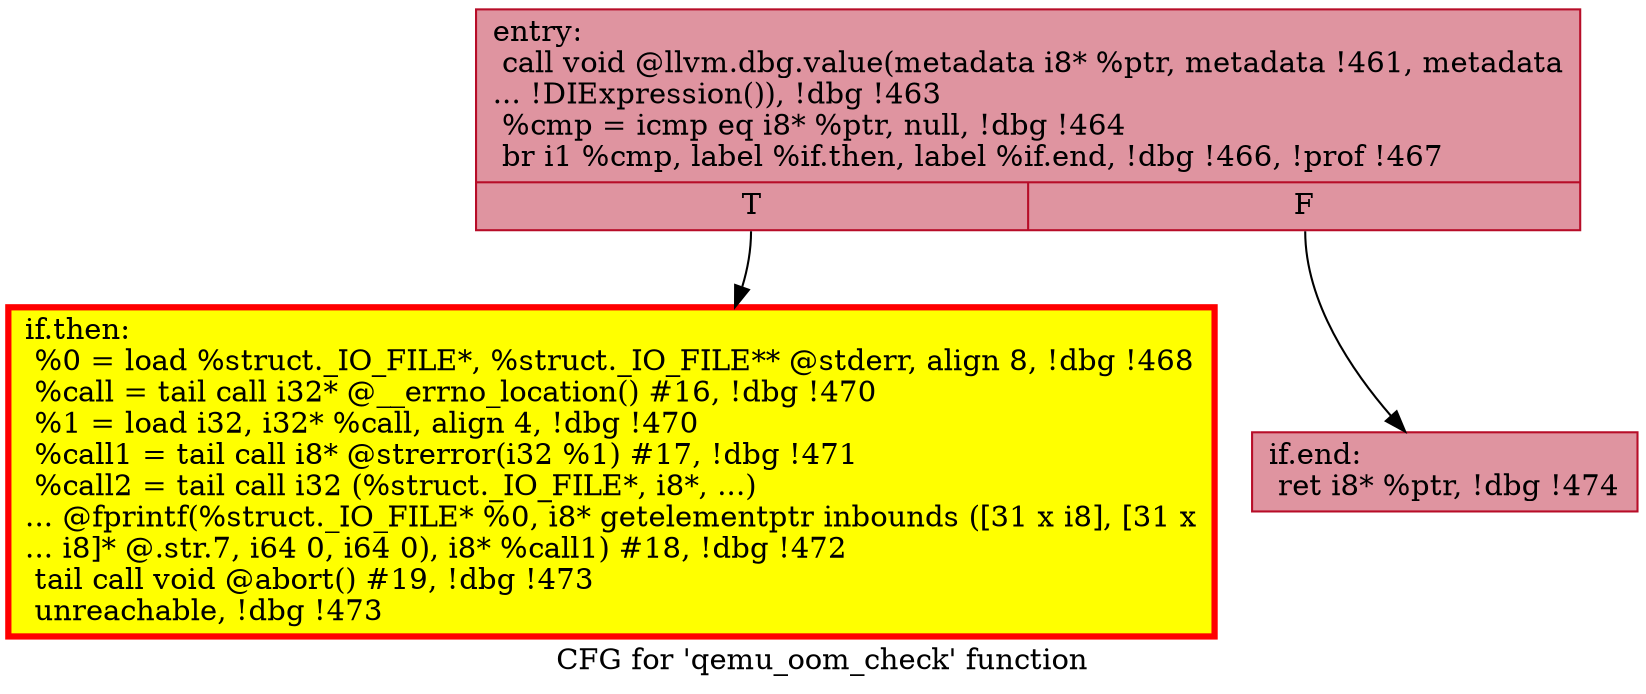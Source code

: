 digraph "CFG for 'qemu_oom_check' function" {
	label="CFG for 'qemu_oom_check' function";

	Node0x55834e126e80 [shape=record,color="#b70d28ff", style=filled, fillcolor="#b70d2870",label="{entry:\l  call void @llvm.dbg.value(metadata i8* %ptr, metadata !461, metadata\l... !DIExpression()), !dbg !463\l  %cmp = icmp eq i8* %ptr, null, !dbg !464\l  br i1 %cmp, label %if.then, label %if.end, !dbg !466, !prof !467\l|{<s0>T|<s1>F}}"];
	Node0x55834e126e80:s0 -> Node0x55834e12e420;
	Node0x55834e126e80:s1 -> Node0x55834e12e880;
	Node0x55834e12e420 [shape=record,penwidth=3.0, style="filled", color="red", fillcolor="yellow",label="{if.then:                                          \l  %0 = load %struct._IO_FILE*, %struct._IO_FILE** @stderr, align 8, !dbg !468\l  %call = tail call i32* @__errno_location() #16, !dbg !470\l  %1 = load i32, i32* %call, align 4, !dbg !470\l  %call1 = tail call i8* @strerror(i32 %1) #17, !dbg !471\l  %call2 = tail call i32 (%struct._IO_FILE*, i8*, ...)\l... @fprintf(%struct._IO_FILE* %0, i8* getelementptr inbounds ([31 x i8], [31 x\l... i8]* @.str.7, i64 0, i64 0), i8* %call1) #18, !dbg !472\l  tail call void @abort() #19, !dbg !473\l  unreachable, !dbg !473\l}"];
	Node0x55834e12e880 [shape=record,color="#b70d28ff", style=filled, fillcolor="#b70d2870",label="{if.end:                                           \l  ret i8* %ptr, !dbg !474\l}"];
}
